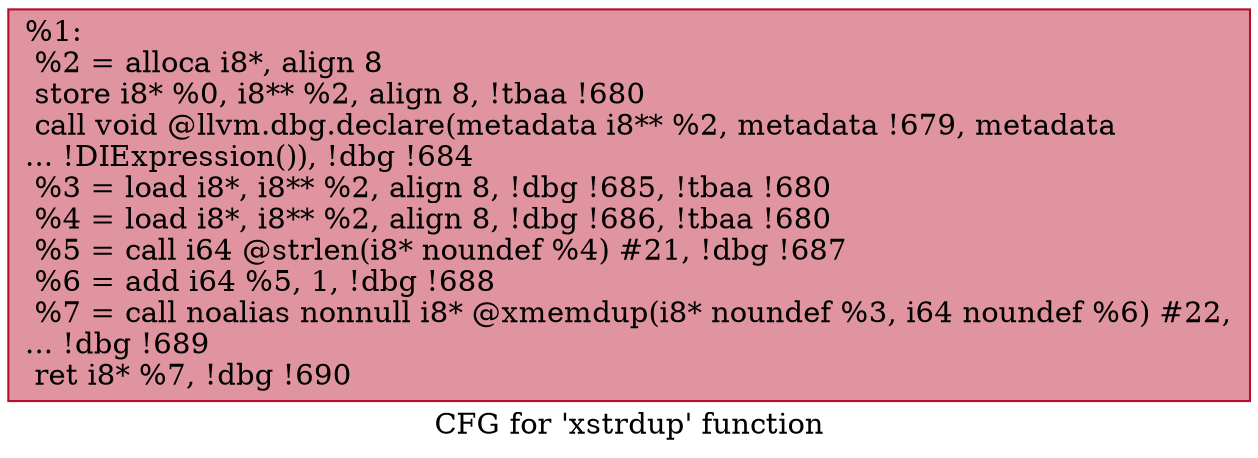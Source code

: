 digraph "CFG for 'xstrdup' function" {
	label="CFG for 'xstrdup' function";

	Node0x22af720 [shape=record,color="#b70d28ff", style=filled, fillcolor="#b70d2870",label="{%1:\l  %2 = alloca i8*, align 8\l  store i8* %0, i8** %2, align 8, !tbaa !680\l  call void @llvm.dbg.declare(metadata i8** %2, metadata !679, metadata\l... !DIExpression()), !dbg !684\l  %3 = load i8*, i8** %2, align 8, !dbg !685, !tbaa !680\l  %4 = load i8*, i8** %2, align 8, !dbg !686, !tbaa !680\l  %5 = call i64 @strlen(i8* noundef %4) #21, !dbg !687\l  %6 = add i64 %5, 1, !dbg !688\l  %7 = call noalias nonnull i8* @xmemdup(i8* noundef %3, i64 noundef %6) #22,\l... !dbg !689\l  ret i8* %7, !dbg !690\l}"];
}
